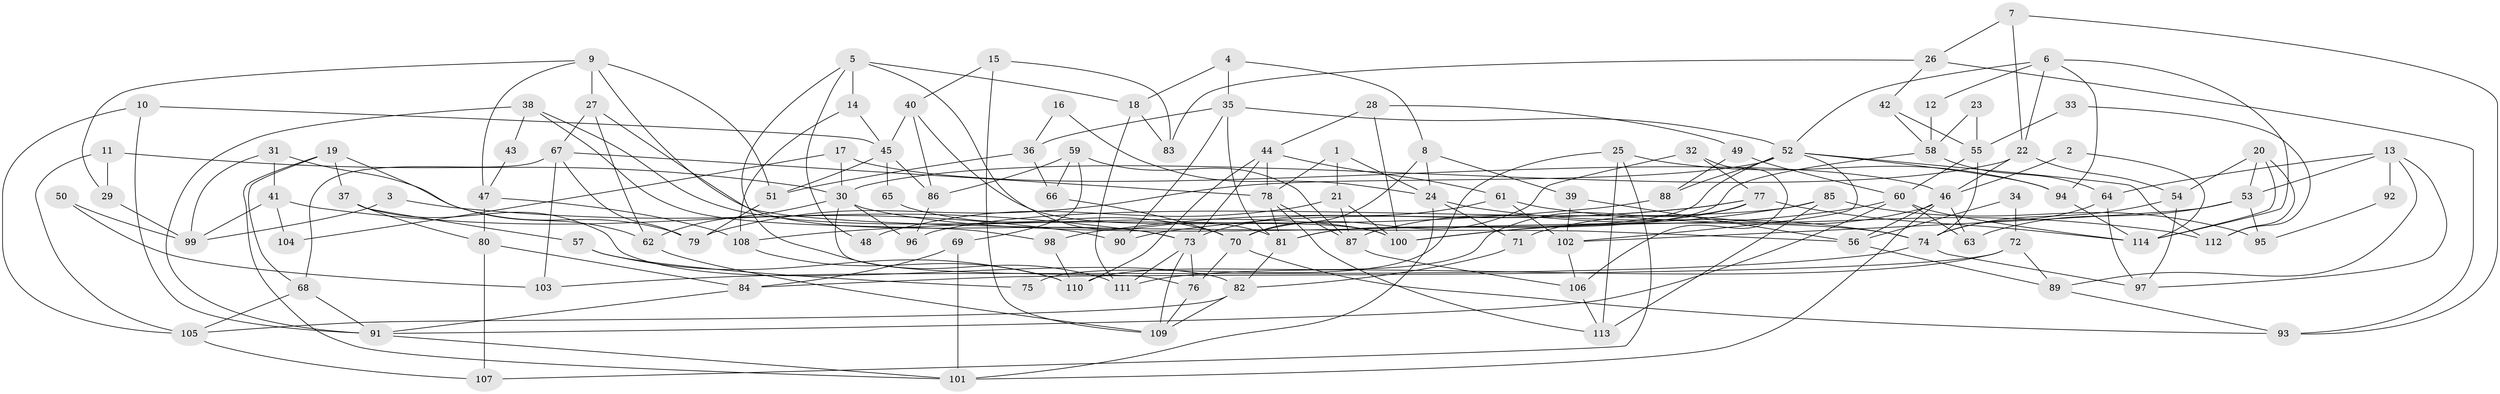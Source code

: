 // Generated by graph-tools (version 1.1) at 2025/36/03/09/25 02:36:23]
// undirected, 114 vertices, 228 edges
graph export_dot {
graph [start="1"]
  node [color=gray90,style=filled];
  1;
  2;
  3;
  4;
  5;
  6;
  7;
  8;
  9;
  10;
  11;
  12;
  13;
  14;
  15;
  16;
  17;
  18;
  19;
  20;
  21;
  22;
  23;
  24;
  25;
  26;
  27;
  28;
  29;
  30;
  31;
  32;
  33;
  34;
  35;
  36;
  37;
  38;
  39;
  40;
  41;
  42;
  43;
  44;
  45;
  46;
  47;
  48;
  49;
  50;
  51;
  52;
  53;
  54;
  55;
  56;
  57;
  58;
  59;
  60;
  61;
  62;
  63;
  64;
  65;
  66;
  67;
  68;
  69;
  70;
  71;
  72;
  73;
  74;
  75;
  76;
  77;
  78;
  79;
  80;
  81;
  82;
  83;
  84;
  85;
  86;
  87;
  88;
  89;
  90;
  91;
  92;
  93;
  94;
  95;
  96;
  97;
  98;
  99;
  100;
  101;
  102;
  103;
  104;
  105;
  106;
  107;
  108;
  109;
  110;
  111;
  112;
  113;
  114;
  1 -- 78;
  1 -- 24;
  1 -- 21;
  2 -- 114;
  2 -- 46;
  3 -- 73;
  3 -- 99;
  4 -- 18;
  4 -- 35;
  4 -- 8;
  5 -- 14;
  5 -- 111;
  5 -- 18;
  5 -- 48;
  5 -- 81;
  6 -- 94;
  6 -- 22;
  6 -- 12;
  6 -- 52;
  6 -- 114;
  7 -- 22;
  7 -- 93;
  7 -- 26;
  8 -- 70;
  8 -- 24;
  8 -- 39;
  9 -- 73;
  9 -- 27;
  9 -- 29;
  9 -- 47;
  9 -- 51;
  10 -- 91;
  10 -- 105;
  10 -- 45;
  11 -- 105;
  11 -- 30;
  11 -- 29;
  12 -- 58;
  13 -- 53;
  13 -- 64;
  13 -- 89;
  13 -- 92;
  13 -- 97;
  14 -- 108;
  14 -- 45;
  15 -- 109;
  15 -- 40;
  15 -- 83;
  16 -- 36;
  16 -- 24;
  17 -- 30;
  17 -- 46;
  17 -- 104;
  18 -- 83;
  18 -- 111;
  19 -- 62;
  19 -- 101;
  19 -- 37;
  19 -- 68;
  20 -- 53;
  20 -- 54;
  20 -- 112;
  20 -- 114;
  21 -- 87;
  21 -- 48;
  21 -- 100;
  22 -- 54;
  22 -- 46;
  22 -- 30;
  23 -- 58;
  23 -- 55;
  24 -- 101;
  24 -- 71;
  24 -- 74;
  25 -- 94;
  25 -- 113;
  25 -- 75;
  25 -- 107;
  26 -- 93;
  26 -- 42;
  26 -- 83;
  27 -- 62;
  27 -- 67;
  27 -- 56;
  28 -- 49;
  28 -- 100;
  28 -- 44;
  29 -- 99;
  30 -- 74;
  30 -- 62;
  30 -- 76;
  30 -- 96;
  31 -- 79;
  31 -- 99;
  31 -- 41;
  32 -- 77;
  32 -- 106;
  32 -- 70;
  33 -- 55;
  33 -- 112;
  34 -- 72;
  34 -- 56;
  35 -- 81;
  35 -- 52;
  35 -- 36;
  35 -- 90;
  36 -- 51;
  36 -- 66;
  37 -- 82;
  37 -- 57;
  37 -- 80;
  38 -- 98;
  38 -- 100;
  38 -- 43;
  38 -- 91;
  39 -- 102;
  39 -- 56;
  40 -- 100;
  40 -- 45;
  40 -- 86;
  41 -- 90;
  41 -- 99;
  41 -- 104;
  42 -- 55;
  42 -- 58;
  43 -- 47;
  44 -- 61;
  44 -- 73;
  44 -- 78;
  44 -- 110;
  45 -- 86;
  45 -- 51;
  45 -- 65;
  46 -- 56;
  46 -- 71;
  46 -- 63;
  46 -- 101;
  47 -- 80;
  47 -- 108;
  49 -- 88;
  49 -- 60;
  50 -- 99;
  50 -- 103;
  51 -- 79;
  52 -- 81;
  52 -- 79;
  52 -- 88;
  52 -- 94;
  52 -- 102;
  52 -- 112;
  53 -- 63;
  53 -- 102;
  53 -- 95;
  54 -- 97;
  54 -- 74;
  55 -- 74;
  55 -- 60;
  56 -- 89;
  57 -- 110;
  57 -- 75;
  58 -- 81;
  58 -- 64;
  59 -- 66;
  59 -- 86;
  59 -- 69;
  59 -- 87;
  60 -- 91;
  60 -- 114;
  60 -- 63;
  60 -- 100;
  61 -- 73;
  61 -- 112;
  61 -- 102;
  62 -- 109;
  64 -- 74;
  64 -- 97;
  65 -- 70;
  66 -- 70;
  67 -- 79;
  67 -- 68;
  67 -- 78;
  67 -- 103;
  68 -- 91;
  68 -- 105;
  69 -- 101;
  69 -- 84;
  70 -- 76;
  70 -- 93;
  71 -- 82;
  72 -- 111;
  72 -- 89;
  72 -- 84;
  73 -- 76;
  73 -- 109;
  73 -- 111;
  74 -- 97;
  74 -- 103;
  76 -- 109;
  77 -- 87;
  77 -- 114;
  77 -- 90;
  77 -- 98;
  77 -- 110;
  78 -- 81;
  78 -- 87;
  78 -- 113;
  80 -- 84;
  80 -- 107;
  81 -- 82;
  82 -- 105;
  82 -- 109;
  84 -- 91;
  85 -- 100;
  85 -- 113;
  85 -- 95;
  85 -- 96;
  86 -- 96;
  87 -- 106;
  88 -- 108;
  89 -- 93;
  91 -- 101;
  92 -- 95;
  94 -- 114;
  98 -- 110;
  102 -- 106;
  105 -- 107;
  106 -- 113;
  108 -- 110;
}
